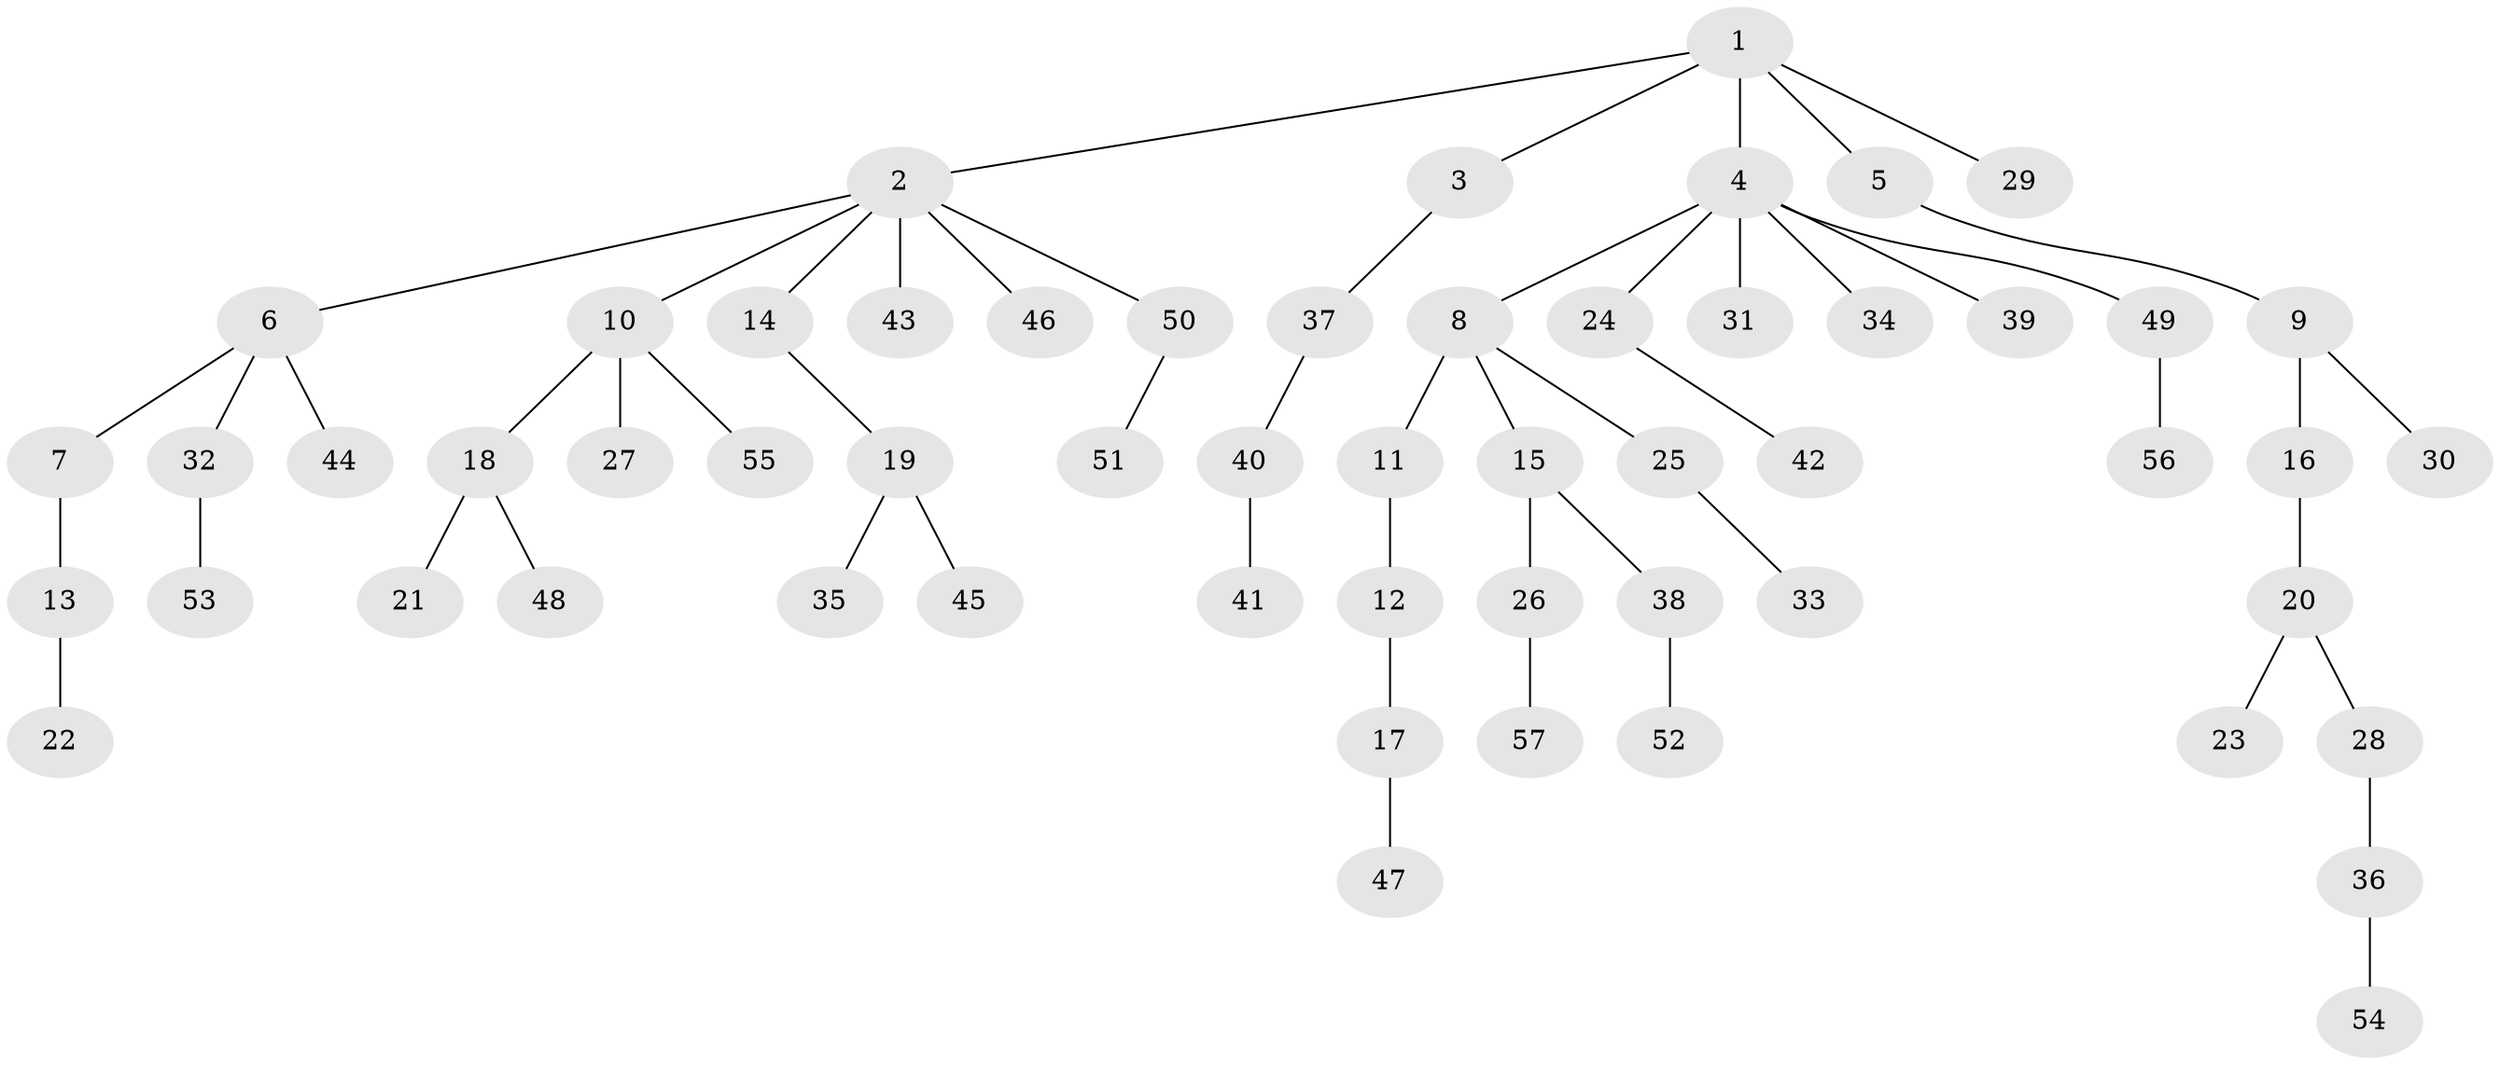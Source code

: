 // Generated by graph-tools (version 1.1) at 2025/02/03/09/25 03:02:27]
// undirected, 57 vertices, 56 edges
graph export_dot {
graph [start="1"]
  node [color=gray90,style=filled];
  1;
  2;
  3;
  4;
  5;
  6;
  7;
  8;
  9;
  10;
  11;
  12;
  13;
  14;
  15;
  16;
  17;
  18;
  19;
  20;
  21;
  22;
  23;
  24;
  25;
  26;
  27;
  28;
  29;
  30;
  31;
  32;
  33;
  34;
  35;
  36;
  37;
  38;
  39;
  40;
  41;
  42;
  43;
  44;
  45;
  46;
  47;
  48;
  49;
  50;
  51;
  52;
  53;
  54;
  55;
  56;
  57;
  1 -- 2;
  1 -- 3;
  1 -- 4;
  1 -- 5;
  1 -- 29;
  2 -- 6;
  2 -- 10;
  2 -- 14;
  2 -- 43;
  2 -- 46;
  2 -- 50;
  3 -- 37;
  4 -- 8;
  4 -- 24;
  4 -- 31;
  4 -- 34;
  4 -- 39;
  4 -- 49;
  5 -- 9;
  6 -- 7;
  6 -- 32;
  6 -- 44;
  7 -- 13;
  8 -- 11;
  8 -- 15;
  8 -- 25;
  9 -- 16;
  9 -- 30;
  10 -- 18;
  10 -- 27;
  10 -- 55;
  11 -- 12;
  12 -- 17;
  13 -- 22;
  14 -- 19;
  15 -- 26;
  15 -- 38;
  16 -- 20;
  17 -- 47;
  18 -- 21;
  18 -- 48;
  19 -- 35;
  19 -- 45;
  20 -- 23;
  20 -- 28;
  24 -- 42;
  25 -- 33;
  26 -- 57;
  28 -- 36;
  32 -- 53;
  36 -- 54;
  37 -- 40;
  38 -- 52;
  40 -- 41;
  49 -- 56;
  50 -- 51;
}
